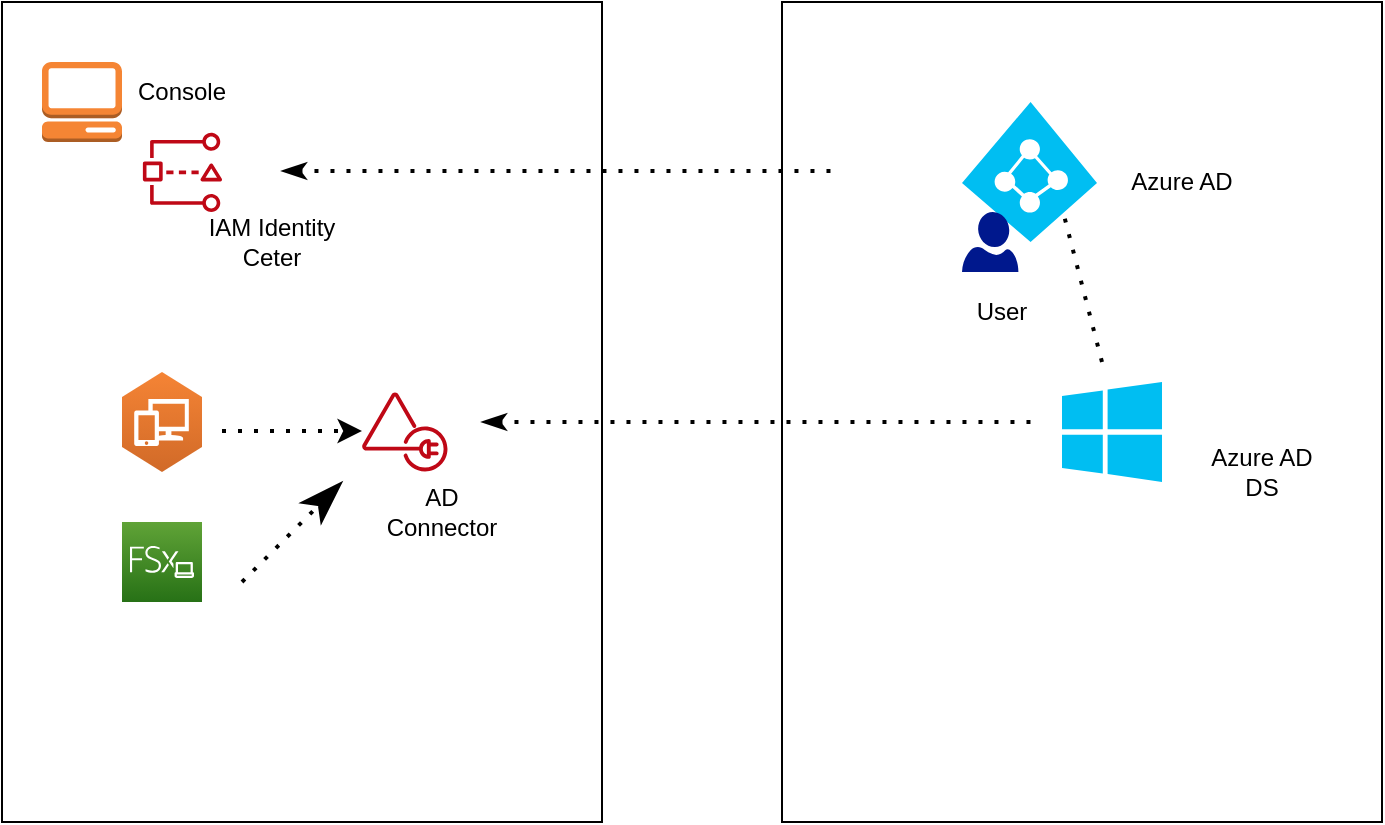 <mxfile version="21.2.1" type="github">
  <diagram name="Page-1" id="GyIpPthO23DGb-_dUTAL">
    <mxGraphModel dx="1377" dy="916" grid="1" gridSize="10" guides="1" tooltips="1" connect="1" arrows="1" fold="1" page="1" pageScale="1" pageWidth="850" pageHeight="1100" math="0" shadow="0">
      <root>
        <mxCell id="0" />
        <mxCell id="1" parent="0" />
        <mxCell id="87gRsaUxfbmxpVkgvhbk-1" value="" style="verticalLabelPosition=bottom;html=1;verticalAlign=top;align=center;strokeColor=none;fillColor=#00BEF2;shape=mxgraph.azure.azure_active_directory;" parent="1" vertex="1">
          <mxGeometry x="530" y="90" width="67.5" height="70" as="geometry" />
        </mxCell>
        <mxCell id="87gRsaUxfbmxpVkgvhbk-2" value="" style="verticalLabelPosition=bottom;html=1;verticalAlign=top;align=center;strokeColor=none;fillColor=#00BEF2;shape=mxgraph.azure.azure_instance;" parent="1" vertex="1">
          <mxGeometry x="580" y="230" width="50" height="50" as="geometry" />
        </mxCell>
        <mxCell id="87gRsaUxfbmxpVkgvhbk-3" value="" style="sketch=0;outlineConnect=0;fontColor=#232F3E;gradientColor=none;fillColor=#BF0816;strokeColor=none;dashed=0;verticalLabelPosition=bottom;verticalAlign=top;align=center;html=1;fontSize=12;fontStyle=0;aspect=fixed;pointerEvents=1;shape=mxgraph.aws4.access_analyzer;" parent="1" vertex="1">
          <mxGeometry x="120" y="105" width="40.52" height="40" as="geometry" />
        </mxCell>
        <mxCell id="87gRsaUxfbmxpVkgvhbk-4" value="" style="outlineConnect=0;dashed=0;verticalLabelPosition=bottom;verticalAlign=top;align=center;html=1;shape=mxgraph.aws3.management_console;fillColor=#F58534;gradientColor=none;" parent="1" vertex="1">
          <mxGeometry x="70" y="70" width="40" height="40" as="geometry" />
        </mxCell>
        <mxCell id="87gRsaUxfbmxpVkgvhbk-5" value="" style="sketch=0;outlineConnect=0;fontColor=#232F3E;gradientColor=none;fillColor=#BF0816;strokeColor=none;dashed=0;verticalLabelPosition=bottom;verticalAlign=top;align=center;html=1;fontSize=12;fontStyle=0;aspect=fixed;pointerEvents=1;shape=mxgraph.aws4.ad_connector;" parent="1" vertex="1">
          <mxGeometry x="230" y="235" width="42.74" height="40" as="geometry" />
        </mxCell>
        <mxCell id="87gRsaUxfbmxpVkgvhbk-6" value="" style="outlineConnect=0;dashed=0;verticalLabelPosition=bottom;verticalAlign=top;align=center;html=1;shape=mxgraph.aws3.workspaces;fillColor=#D16A28;gradientColor=#F58435;gradientDirection=north;" parent="1" vertex="1">
          <mxGeometry x="110" y="225" width="40" height="50" as="geometry" />
        </mxCell>
        <mxCell id="87gRsaUxfbmxpVkgvhbk-7" value="" style="sketch=0;points=[[0,0,0],[0.25,0,0],[0.5,0,0],[0.75,0,0],[1,0,0],[0,1,0],[0.25,1,0],[0.5,1,0],[0.75,1,0],[1,1,0],[0,0.25,0],[0,0.5,0],[0,0.75,0],[1,0.25,0],[1,0.5,0],[1,0.75,0]];outlineConnect=0;fontColor=#232F3E;gradientColor=#60A337;gradientDirection=north;fillColor=#277116;strokeColor=#ffffff;dashed=0;verticalLabelPosition=bottom;verticalAlign=top;align=center;html=1;fontSize=12;fontStyle=0;aspect=fixed;shape=mxgraph.aws4.resourceIcon;resIcon=mxgraph.aws4.fsx_for_windows_file_server;" parent="1" vertex="1">
          <mxGeometry x="110" y="300" width="40" height="40" as="geometry" />
        </mxCell>
        <mxCell id="87gRsaUxfbmxpVkgvhbk-8" value="" style="endArrow=none;dashed=1;html=1;dashPattern=1 3;strokeWidth=2;rounded=0;endFill=0;startArrow=classicThin;startFill=1;" parent="1" edge="1">
          <mxGeometry width="50" height="50" relative="1" as="geometry">
            <mxPoint x="290" y="250" as="sourcePoint" />
            <mxPoint x="570" y="250" as="targetPoint" />
          </mxGeometry>
        </mxCell>
        <mxCell id="87gRsaUxfbmxpVkgvhbk-9" value="" style="endArrow=none;dashed=1;html=1;dashPattern=1 3;strokeWidth=2;rounded=0;entryX=0.75;entryY=0.79;entryDx=0;entryDy=0;entryPerimeter=0;" parent="1" target="87gRsaUxfbmxpVkgvhbk-1" edge="1">
          <mxGeometry width="50" height="50" relative="1" as="geometry">
            <mxPoint x="600" y="220" as="sourcePoint" />
            <mxPoint x="650" y="170" as="targetPoint" />
          </mxGeometry>
        </mxCell>
        <mxCell id="87gRsaUxfbmxpVkgvhbk-10" value="" style="rounded=0;whiteSpace=wrap;html=1;fillColor=none;" parent="1" vertex="1">
          <mxGeometry x="50" y="40" width="300" height="410" as="geometry" />
        </mxCell>
        <mxCell id="87gRsaUxfbmxpVkgvhbk-11" value="" style="rounded=0;whiteSpace=wrap;html=1;fillColor=none;" parent="1" vertex="1">
          <mxGeometry x="440" y="40" width="300" height="410" as="geometry" />
        </mxCell>
        <mxCell id="87gRsaUxfbmxpVkgvhbk-13" value="" style="endArrow=classic;dashed=1;html=1;dashPattern=1 3;strokeWidth=2;rounded=0;endFill=1;" parent="1" edge="1">
          <mxGeometry width="50" height="50" relative="1" as="geometry">
            <mxPoint x="160" y="254.5" as="sourcePoint" />
            <mxPoint x="230" y="254.5" as="targetPoint" />
            <Array as="points">
              <mxPoint x="180" y="254.5" />
            </Array>
          </mxGeometry>
        </mxCell>
        <mxCell id="87gRsaUxfbmxpVkgvhbk-16" value="" style="endArrow=classicThin;dashed=1;html=1;dashPattern=1 3;strokeWidth=2;rounded=0;endSize=16;startArrow=none;startFill=0;endFill=1;" parent="1" edge="1">
          <mxGeometry width="50" height="50" relative="1" as="geometry">
            <mxPoint x="170" y="330" as="sourcePoint" />
            <mxPoint x="220" y="280" as="targetPoint" />
          </mxGeometry>
        </mxCell>
        <mxCell id="87gRsaUxfbmxpVkgvhbk-18" value="" style="endArrow=none;dashed=1;html=1;dashPattern=1 3;strokeWidth=2;rounded=0;startArrow=classicThin;startFill=1;" parent="1" edge="1">
          <mxGeometry width="50" height="50" relative="1" as="geometry">
            <mxPoint x="190" y="124.5" as="sourcePoint" />
            <mxPoint x="470" y="124.5" as="targetPoint" />
          </mxGeometry>
        </mxCell>
        <mxCell id="87gRsaUxfbmxpVkgvhbk-19" value="" style="sketch=0;aspect=fixed;pointerEvents=1;shadow=0;dashed=0;html=1;strokeColor=none;labelPosition=center;verticalLabelPosition=bottom;verticalAlign=top;align=center;fillColor=#00188D;shape=mxgraph.azure.user" parent="1" vertex="1">
          <mxGeometry x="530" y="145" width="28.2" height="30" as="geometry" />
        </mxCell>
        <mxCell id="87gRsaUxfbmxpVkgvhbk-20" value="Azure AD" style="text;strokeColor=none;align=center;fillColor=none;html=1;verticalAlign=middle;whiteSpace=wrap;rounded=0;" parent="1" vertex="1">
          <mxGeometry x="610" y="115" width="60" height="30" as="geometry" />
        </mxCell>
        <mxCell id="87gRsaUxfbmxpVkgvhbk-21" value="Azure AD DS" style="text;strokeColor=none;align=center;fillColor=none;html=1;verticalAlign=middle;whiteSpace=wrap;rounded=0;" parent="1" vertex="1">
          <mxGeometry x="650" y="260" width="60" height="30" as="geometry" />
        </mxCell>
        <mxCell id="87gRsaUxfbmxpVkgvhbk-22" value="AD Connector" style="text;strokeColor=none;align=center;fillColor=none;html=1;verticalAlign=middle;whiteSpace=wrap;rounded=0;" parent="1" vertex="1">
          <mxGeometry x="240" y="280" width="60" height="30" as="geometry" />
        </mxCell>
        <mxCell id="87gRsaUxfbmxpVkgvhbk-23" value="IAM Identity Ceter" style="text;strokeColor=none;align=center;fillColor=none;html=1;verticalAlign=middle;whiteSpace=wrap;rounded=0;" parent="1" vertex="1">
          <mxGeometry x="150" y="145" width="70" height="30" as="geometry" />
        </mxCell>
        <mxCell id="87gRsaUxfbmxpVkgvhbk-24" value="User" style="text;strokeColor=none;align=center;fillColor=none;html=1;verticalAlign=middle;whiteSpace=wrap;rounded=0;" parent="1" vertex="1">
          <mxGeometry x="520" y="180" width="60" height="30" as="geometry" />
        </mxCell>
        <mxCell id="87gRsaUxfbmxpVkgvhbk-25" value="Console&lt;br&gt;" style="text;strokeColor=none;align=center;fillColor=none;html=1;verticalAlign=middle;whiteSpace=wrap;rounded=0;" parent="1" vertex="1">
          <mxGeometry x="110" y="70" width="60" height="30" as="geometry" />
        </mxCell>
      </root>
    </mxGraphModel>
  </diagram>
</mxfile>
